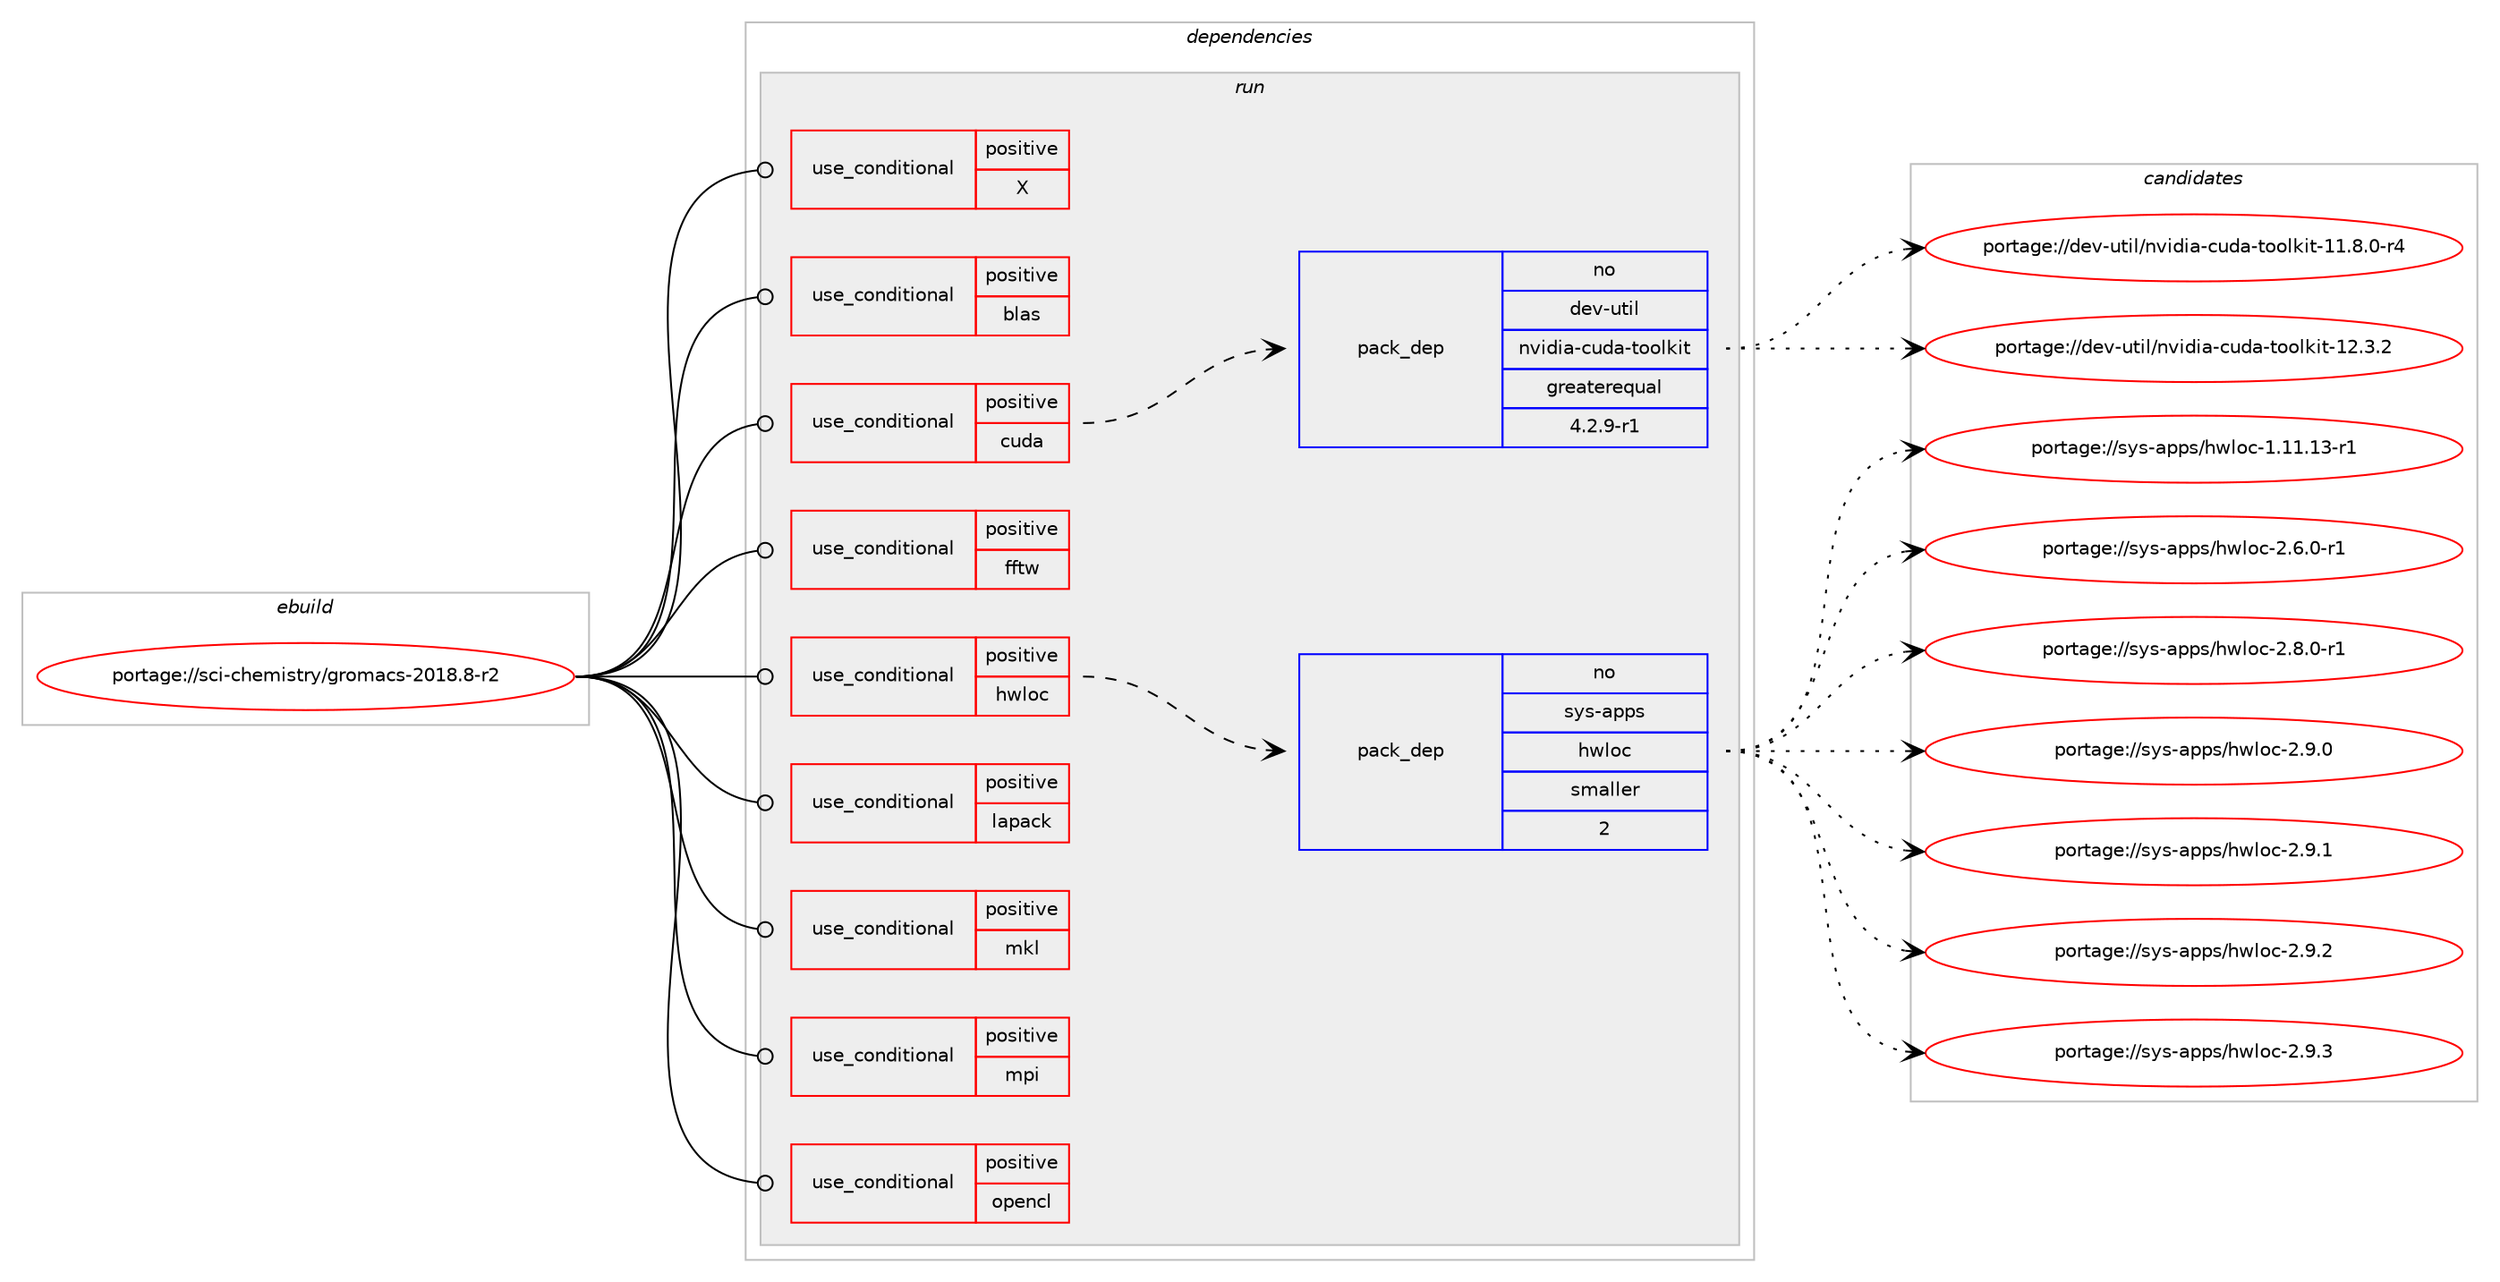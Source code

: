 digraph prolog {

# *************
# Graph options
# *************

newrank=true;
concentrate=true;
compound=true;
graph [rankdir=LR,fontname=Helvetica,fontsize=10,ranksep=1.5];#, ranksep=2.5, nodesep=0.2];
edge  [arrowhead=vee];
node  [fontname=Helvetica,fontsize=10];

# **********
# The ebuild
# **********

subgraph cluster_leftcol {
color=gray;
rank=same;
label=<<i>ebuild</i>>;
id [label="portage://sci-chemistry/gromacs-2018.8-r2", color=red, width=4, href="../sci-chemistry/gromacs-2018.8-r2.svg"];
}

# ****************
# The dependencies
# ****************

subgraph cluster_midcol {
color=gray;
label=<<i>dependencies</i>>;
subgraph cluster_compile {
fillcolor="#eeeeee";
style=filled;
label=<<i>compile</i>>;
}
subgraph cluster_compileandrun {
fillcolor="#eeeeee";
style=filled;
label=<<i>compile and run</i>>;
}
subgraph cluster_run {
fillcolor="#eeeeee";
style=filled;
label=<<i>run</i>>;
subgraph cond2075 {
dependency3175 [label=<<TABLE BORDER="0" CELLBORDER="1" CELLSPACING="0" CELLPADDING="4"><TR><TD ROWSPAN="3" CELLPADDING="10">use_conditional</TD></TR><TR><TD>positive</TD></TR><TR><TD>X</TD></TR></TABLE>>, shape=none, color=red];
# *** BEGIN UNKNOWN DEPENDENCY TYPE (TODO) ***
# dependency3175 -> package_dependency(portage://sci-chemistry/gromacs-2018.8-r2,run,no,x11-libs,libX11,none,[,,],[],[])
# *** END UNKNOWN DEPENDENCY TYPE (TODO) ***

# *** BEGIN UNKNOWN DEPENDENCY TYPE (TODO) ***
# dependency3175 -> package_dependency(portage://sci-chemistry/gromacs-2018.8-r2,run,no,x11-libs,libSM,none,[,,],[],[])
# *** END UNKNOWN DEPENDENCY TYPE (TODO) ***

# *** BEGIN UNKNOWN DEPENDENCY TYPE (TODO) ***
# dependency3175 -> package_dependency(portage://sci-chemistry/gromacs-2018.8-r2,run,no,x11-libs,libICE,none,[,,],[],[])
# *** END UNKNOWN DEPENDENCY TYPE (TODO) ***

}
id:e -> dependency3175:w [weight=20,style="solid",arrowhead="odot"];
subgraph cond2076 {
dependency3176 [label=<<TABLE BORDER="0" CELLBORDER="1" CELLSPACING="0" CELLPADDING="4"><TR><TD ROWSPAN="3" CELLPADDING="10">use_conditional</TD></TR><TR><TD>positive</TD></TR><TR><TD>blas</TD></TR></TABLE>>, shape=none, color=red];
# *** BEGIN UNKNOWN DEPENDENCY TYPE (TODO) ***
# dependency3176 -> package_dependency(portage://sci-chemistry/gromacs-2018.8-r2,run,no,virtual,blas,none,[,,],[],[])
# *** END UNKNOWN DEPENDENCY TYPE (TODO) ***

}
id:e -> dependency3176:w [weight=20,style="solid",arrowhead="odot"];
subgraph cond2077 {
dependency3177 [label=<<TABLE BORDER="0" CELLBORDER="1" CELLSPACING="0" CELLPADDING="4"><TR><TD ROWSPAN="3" CELLPADDING="10">use_conditional</TD></TR><TR><TD>positive</TD></TR><TR><TD>cuda</TD></TR></TABLE>>, shape=none, color=red];
subgraph pack1052 {
dependency3178 [label=<<TABLE BORDER="0" CELLBORDER="1" CELLSPACING="0" CELLPADDING="4" WIDTH="220"><TR><TD ROWSPAN="6" CELLPADDING="30">pack_dep</TD></TR><TR><TD WIDTH="110">no</TD></TR><TR><TD>dev-util</TD></TR><TR><TD>nvidia-cuda-toolkit</TD></TR><TR><TD>greaterequal</TD></TR><TR><TD>4.2.9-r1</TD></TR></TABLE>>, shape=none, color=blue];
}
dependency3177:e -> dependency3178:w [weight=20,style="dashed",arrowhead="vee"];
}
id:e -> dependency3177:w [weight=20,style="solid",arrowhead="odot"];
subgraph cond2078 {
dependency3179 [label=<<TABLE BORDER="0" CELLBORDER="1" CELLSPACING="0" CELLPADDING="4"><TR><TD ROWSPAN="3" CELLPADDING="10">use_conditional</TD></TR><TR><TD>positive</TD></TR><TR><TD>fftw</TD></TR></TABLE>>, shape=none, color=red];
# *** BEGIN UNKNOWN DEPENDENCY TYPE (TODO) ***
# dependency3179 -> package_dependency(portage://sci-chemistry/gromacs-2018.8-r2,run,no,sci-libs,fftw,none,[,,],[slot(3.0),equal],[])
# *** END UNKNOWN DEPENDENCY TYPE (TODO) ***

}
id:e -> dependency3179:w [weight=20,style="solid",arrowhead="odot"];
subgraph cond2079 {
dependency3180 [label=<<TABLE BORDER="0" CELLBORDER="1" CELLSPACING="0" CELLPADDING="4"><TR><TD ROWSPAN="3" CELLPADDING="10">use_conditional</TD></TR><TR><TD>positive</TD></TR><TR><TD>hwloc</TD></TR></TABLE>>, shape=none, color=red];
subgraph pack1053 {
dependency3181 [label=<<TABLE BORDER="0" CELLBORDER="1" CELLSPACING="0" CELLPADDING="4" WIDTH="220"><TR><TD ROWSPAN="6" CELLPADDING="30">pack_dep</TD></TR><TR><TD WIDTH="110">no</TD></TR><TR><TD>sys-apps</TD></TR><TR><TD>hwloc</TD></TR><TR><TD>smaller</TD></TR><TR><TD>2</TD></TR></TABLE>>, shape=none, color=blue];
}
dependency3180:e -> dependency3181:w [weight=20,style="dashed",arrowhead="vee"];
}
id:e -> dependency3180:w [weight=20,style="solid",arrowhead="odot"];
subgraph cond2080 {
dependency3182 [label=<<TABLE BORDER="0" CELLBORDER="1" CELLSPACING="0" CELLPADDING="4"><TR><TD ROWSPAN="3" CELLPADDING="10">use_conditional</TD></TR><TR><TD>positive</TD></TR><TR><TD>lapack</TD></TR></TABLE>>, shape=none, color=red];
# *** BEGIN UNKNOWN DEPENDENCY TYPE (TODO) ***
# dependency3182 -> package_dependency(portage://sci-chemistry/gromacs-2018.8-r2,run,no,virtual,lapack,none,[,,],[],[])
# *** END UNKNOWN DEPENDENCY TYPE (TODO) ***

}
id:e -> dependency3182:w [weight=20,style="solid",arrowhead="odot"];
subgraph cond2081 {
dependency3183 [label=<<TABLE BORDER="0" CELLBORDER="1" CELLSPACING="0" CELLPADDING="4"><TR><TD ROWSPAN="3" CELLPADDING="10">use_conditional</TD></TR><TR><TD>positive</TD></TR><TR><TD>mkl</TD></TR></TABLE>>, shape=none, color=red];
# *** BEGIN UNKNOWN DEPENDENCY TYPE (TODO) ***
# dependency3183 -> package_dependency(portage://sci-chemistry/gromacs-2018.8-r2,run,no,sci-libs,mkl,none,[,,],[],[])
# *** END UNKNOWN DEPENDENCY TYPE (TODO) ***

}
id:e -> dependency3183:w [weight=20,style="solid",arrowhead="odot"];
subgraph cond2082 {
dependency3184 [label=<<TABLE BORDER="0" CELLBORDER="1" CELLSPACING="0" CELLPADDING="4"><TR><TD ROWSPAN="3" CELLPADDING="10">use_conditional</TD></TR><TR><TD>positive</TD></TR><TR><TD>mpi</TD></TR></TABLE>>, shape=none, color=red];
# *** BEGIN UNKNOWN DEPENDENCY TYPE (TODO) ***
# dependency3184 -> package_dependency(portage://sci-chemistry/gromacs-2018.8-r2,run,no,virtual,mpi,none,[,,],[],[])
# *** END UNKNOWN DEPENDENCY TYPE (TODO) ***

}
id:e -> dependency3184:w [weight=20,style="solid",arrowhead="odot"];
subgraph cond2083 {
dependency3185 [label=<<TABLE BORDER="0" CELLBORDER="1" CELLSPACING="0" CELLPADDING="4"><TR><TD ROWSPAN="3" CELLPADDING="10">use_conditional</TD></TR><TR><TD>positive</TD></TR><TR><TD>opencl</TD></TR></TABLE>>, shape=none, color=red];
# *** BEGIN UNKNOWN DEPENDENCY TYPE (TODO) ***
# dependency3185 -> package_dependency(portage://sci-chemistry/gromacs-2018.8-r2,run,no,virtual,opencl,none,[,,],[],[])
# *** END UNKNOWN DEPENDENCY TYPE (TODO) ***

}
id:e -> dependency3185:w [weight=20,style="solid",arrowhead="odot"];
}
}

# **************
# The candidates
# **************

subgraph cluster_choices {
rank=same;
color=gray;
label=<<i>candidates</i>>;

subgraph choice1052 {
color=black;
nodesep=1;
choice10010111845117116105108471101181051001059745991171009745116111111108107105116454949465646484511452 [label="portage://dev-util/nvidia-cuda-toolkit-11.8.0-r4", color=red, width=4,href="../dev-util/nvidia-cuda-toolkit-11.8.0-r4.svg"];
choice1001011184511711610510847110118105100105974599117100974511611111110810710511645495046514650 [label="portage://dev-util/nvidia-cuda-toolkit-12.3.2", color=red, width=4,href="../dev-util/nvidia-cuda-toolkit-12.3.2.svg"];
dependency3178:e -> choice10010111845117116105108471101181051001059745991171009745116111111108107105116454949465646484511452:w [style=dotted,weight="100"];
dependency3178:e -> choice1001011184511711610510847110118105100105974599117100974511611111110810710511645495046514650:w [style=dotted,weight="100"];
}
subgraph choice1053 {
color=black;
nodesep=1;
choice1151211154597112112115471041191081119945494649494649514511449 [label="portage://sys-apps/hwloc-1.11.13-r1", color=red, width=4,href="../sys-apps/hwloc-1.11.13-r1.svg"];
choice115121115459711211211547104119108111994550465446484511449 [label="portage://sys-apps/hwloc-2.6.0-r1", color=red, width=4,href="../sys-apps/hwloc-2.6.0-r1.svg"];
choice115121115459711211211547104119108111994550465646484511449 [label="portage://sys-apps/hwloc-2.8.0-r1", color=red, width=4,href="../sys-apps/hwloc-2.8.0-r1.svg"];
choice11512111545971121121154710411910811199455046574648 [label="portage://sys-apps/hwloc-2.9.0", color=red, width=4,href="../sys-apps/hwloc-2.9.0.svg"];
choice11512111545971121121154710411910811199455046574649 [label="portage://sys-apps/hwloc-2.9.1", color=red, width=4,href="../sys-apps/hwloc-2.9.1.svg"];
choice11512111545971121121154710411910811199455046574650 [label="portage://sys-apps/hwloc-2.9.2", color=red, width=4,href="../sys-apps/hwloc-2.9.2.svg"];
choice11512111545971121121154710411910811199455046574651 [label="portage://sys-apps/hwloc-2.9.3", color=red, width=4,href="../sys-apps/hwloc-2.9.3.svg"];
dependency3181:e -> choice1151211154597112112115471041191081119945494649494649514511449:w [style=dotted,weight="100"];
dependency3181:e -> choice115121115459711211211547104119108111994550465446484511449:w [style=dotted,weight="100"];
dependency3181:e -> choice115121115459711211211547104119108111994550465646484511449:w [style=dotted,weight="100"];
dependency3181:e -> choice11512111545971121121154710411910811199455046574648:w [style=dotted,weight="100"];
dependency3181:e -> choice11512111545971121121154710411910811199455046574649:w [style=dotted,weight="100"];
dependency3181:e -> choice11512111545971121121154710411910811199455046574650:w [style=dotted,weight="100"];
dependency3181:e -> choice11512111545971121121154710411910811199455046574651:w [style=dotted,weight="100"];
}
}

}
